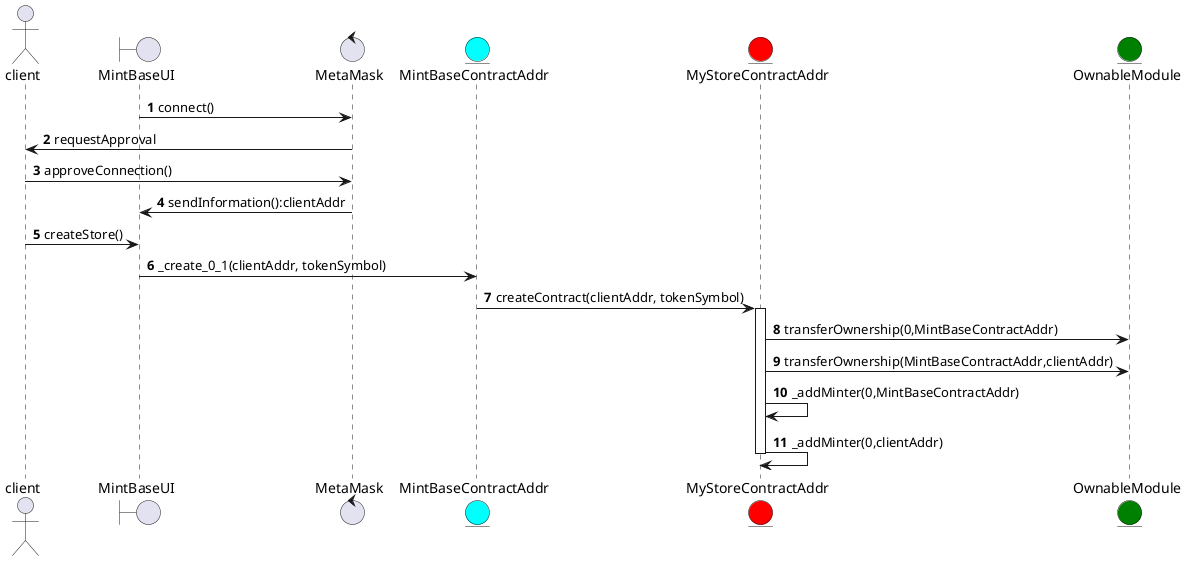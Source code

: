 @startuml
'https://plantuml.com/sequence-diagram

autonumber

actor client
boundary MintBaseUI
control MetaMask

entity MintBaseContractAddr #aqua
entity MyStoreContractAddr #red
entity OwnableModule #green

MintBaseUI -> MetaMask: connect()
MetaMask -> client: requestApproval
client -> MetaMask: approveConnection()
MetaMask -> MintBaseUI: sendInformation():clientAddr

client -> MintBaseUI: createStore()
MintBaseUI -> MintBaseContractAddr: _create_0_1(clientAddr, tokenSymbol)

MintBaseContractAddr -> MyStoreContractAddr: createContract(clientAddr, tokenSymbol)
activate MyStoreContractAddr
MyStoreContractAddr -> OwnableModule: transferOwnership(0,MintBaseContractAddr)
MyStoreContractAddr -> OwnableModule: transferOwnership(MintBaseContractAddr,clientAddr)
MyStoreContractAddr -> MyStoreContractAddr: _addMinter(0,MintBaseContractAddr)
MyStoreContractAddr -> MyStoreContractAddr: _addMinter(0,clientAddr)
deactivate MyStoreContractAddr

@enduml